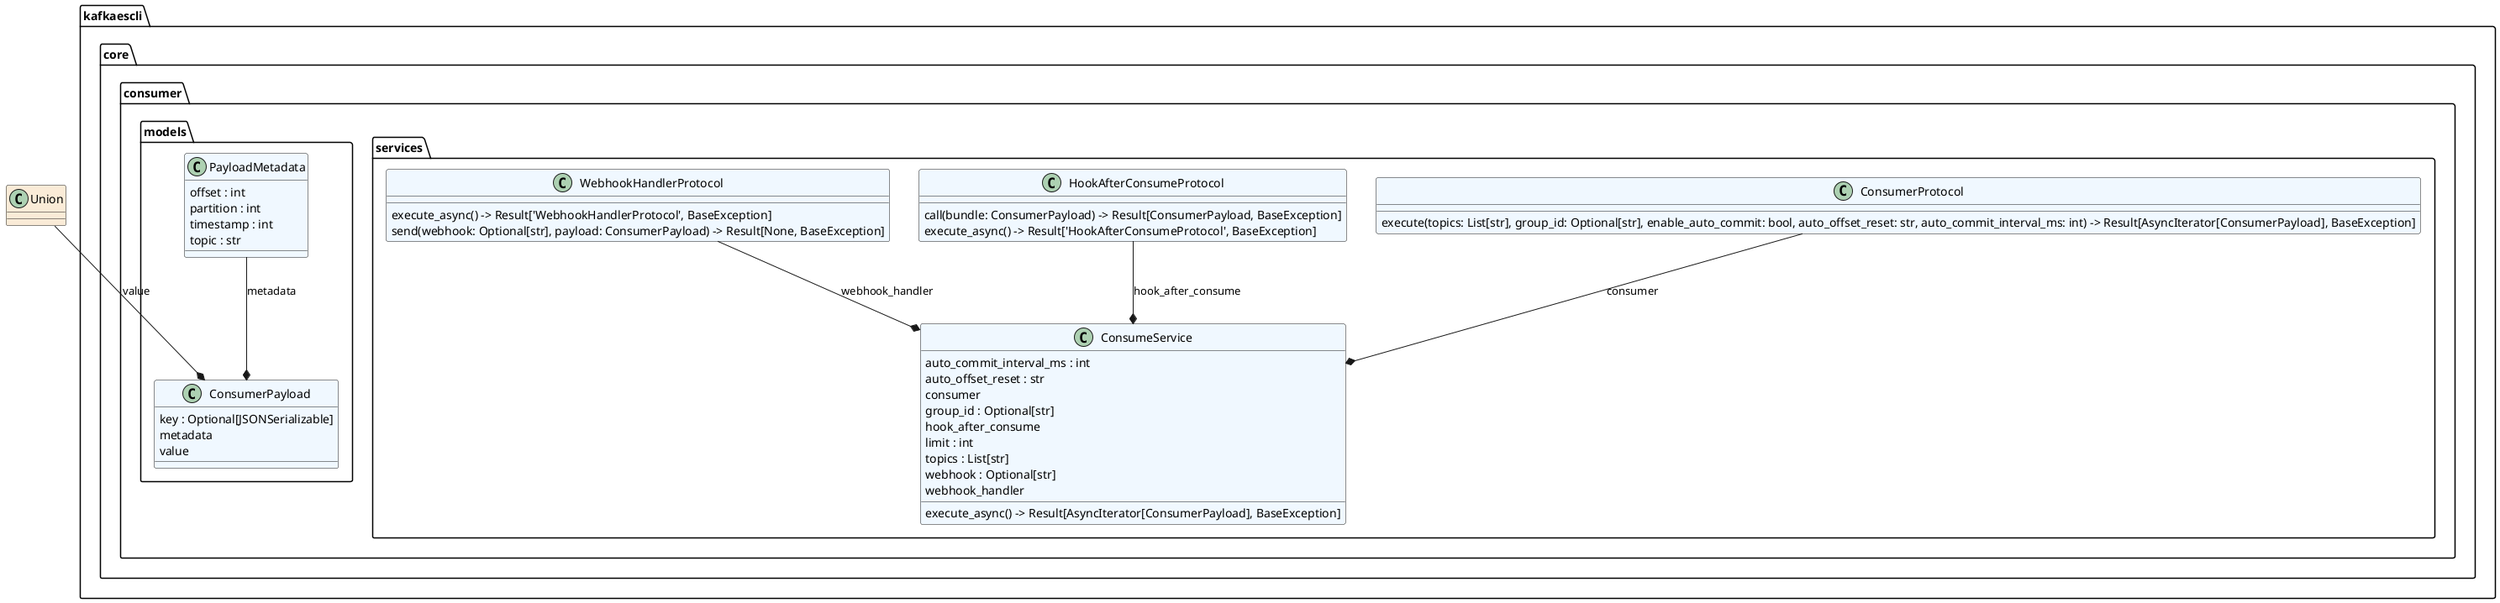 @startuml classes_kafkaescli.core.consumer

class "ConsumeService" as kafkaescli.core.consumer.services.ConsumeService #aliceblue {
  auto_commit_interval_ms : int
  auto_offset_reset : str
  consumer
  group_id : Optional[str]
  hook_after_consume
  limit : int
  topics : List[str]
  webhook : Optional[str]
  webhook_handler
  execute_async() -> Result[AsyncIterator[ConsumerPayload], BaseException]
}
class "ConsumerPayload" as kafkaescli.core.consumer.models.ConsumerPayload #aliceblue {
  key : Optional[JSONSerializable]
  metadata
  value
}
class "ConsumerProtocol" as kafkaescli.core.consumer.services.ConsumerProtocol #aliceblue {
  execute(topics: List[str], group_id: Optional[str], enable_auto_commit: bool, auto_offset_reset: str, auto_commit_interval_ms: int) -> Result[AsyncIterator[ConsumerPayload], BaseException]
}
class "HookAfterConsumeProtocol" as kafkaescli.core.consumer.services.HookAfterConsumeProtocol #aliceblue {
  call(bundle: ConsumerPayload) -> Result[ConsumerPayload, BaseException]
  execute_async() -> Result['HookAfterConsumeProtocol', BaseException]
}
class "PayloadMetadata" as kafkaescli.core.consumer.models.PayloadMetadata #aliceblue {
  offset : int
  partition : int
  timestamp : int
  topic : str
}
class "Union" as .Union #antiquewhite {
}
class "WebhookHandlerProtocol" as kafkaescli.core.consumer.services.WebhookHandlerProtocol #aliceblue {
  execute_async() -> Result['WebhookHandlerProtocol', BaseException]
  send(webhook: Optional[str], payload: ConsumerPayload) -> Result[None, BaseException]
}
.Union --* kafkaescli.core.consumer.models.ConsumerPayload : value
kafkaescli.core.consumer.models.PayloadMetadata --* kafkaescli.core.consumer.models.ConsumerPayload : metadata
kafkaescli.core.consumer.services.ConsumerProtocol --* kafkaescli.core.consumer.services.ConsumeService : consumer
kafkaescli.core.consumer.services.HookAfterConsumeProtocol --* kafkaescli.core.consumer.services.ConsumeService : hook_after_consume
kafkaescli.core.consumer.services.WebhookHandlerProtocol --* kafkaescli.core.consumer.services.ConsumeService : webhook_handler
@enduml
